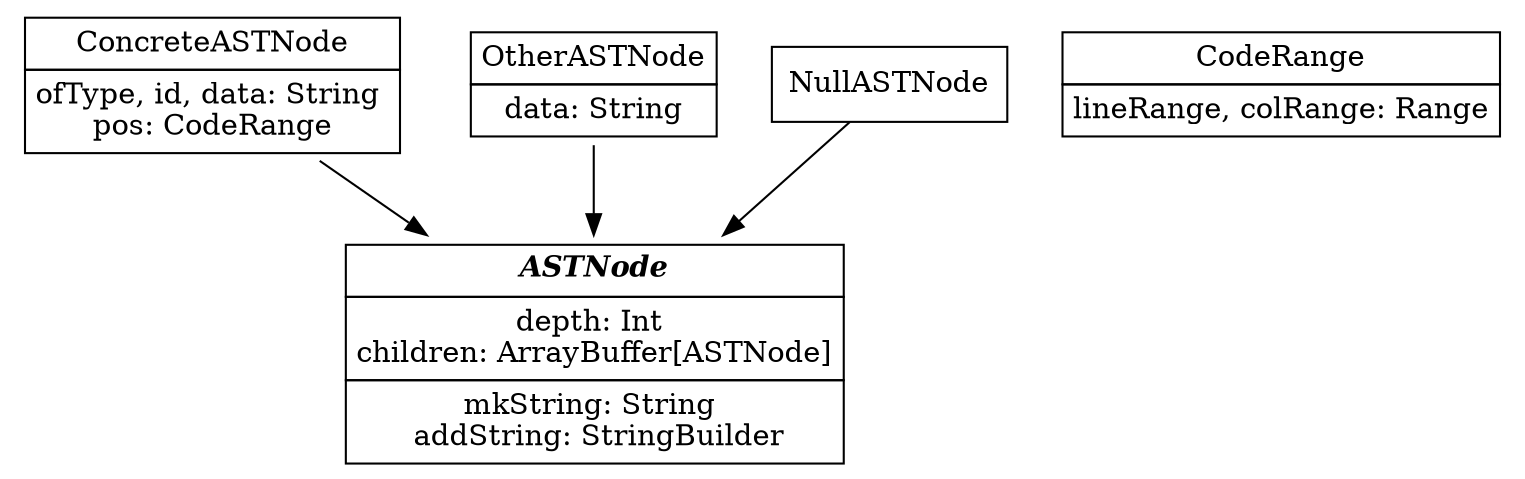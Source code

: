 digraph {
	// nodes
	ASTNode [shape=none,label=<
		<TABLE BORDER="0" CELLBORDER="1" CELLSPACING="0" CELLPADDING="4">
			<TR><TD><B><I>ASTNode</I></B></TD></TR>
			<TR><TD>depth: Int <BR/>children: ArrayBuffer[ASTNode]</TD></TR>		
			<TR><TD>mkString: String <BR/> addString: StringBuilder</TD></TR>
		</TABLE>
	>];	 
	ConcreteASTNode [shape=none,label=<
		<TABLE BORDER="0" CELLBORDER="1" CELLSPACING="0" CELLPADDING="4">
			<TR><TD>ConcreteASTNode</TD></TR>
			<TR><TD>
				ofType, id, data: String <BR/>
				pos: CodeRange
			</TD></TR> 
		</TABLE>
	>];
	OtherASTNode [shape=none,label=<
		<TABLE BORDER="0" CELLBORDER="1" CELLSPACING="0" CELLPADDING="4">
			<TR><TD>OtherASTNode</TD></TR>
			<TR><TD>
				data: String
			</TD></TR> 
		</TABLE>
	>];
	NullASTNode [shape=box];
	CodeRange [shape=none,label=<
		<TABLE BORDER="0" CELLBORDER="1" CELLSPACING="0" CELLPADDING="4">
			<TR><TD>CodeRange</TD></TR>
			<TR><TD>
				lineRange, colRange: Range
			</TD></TR> 
		</TABLE>
	>];
	
	// links	
	ConcreteASTNode -> ASTNode
	NullASTNode -> ASTNode
	OtherASTNode -> ASTNode
}